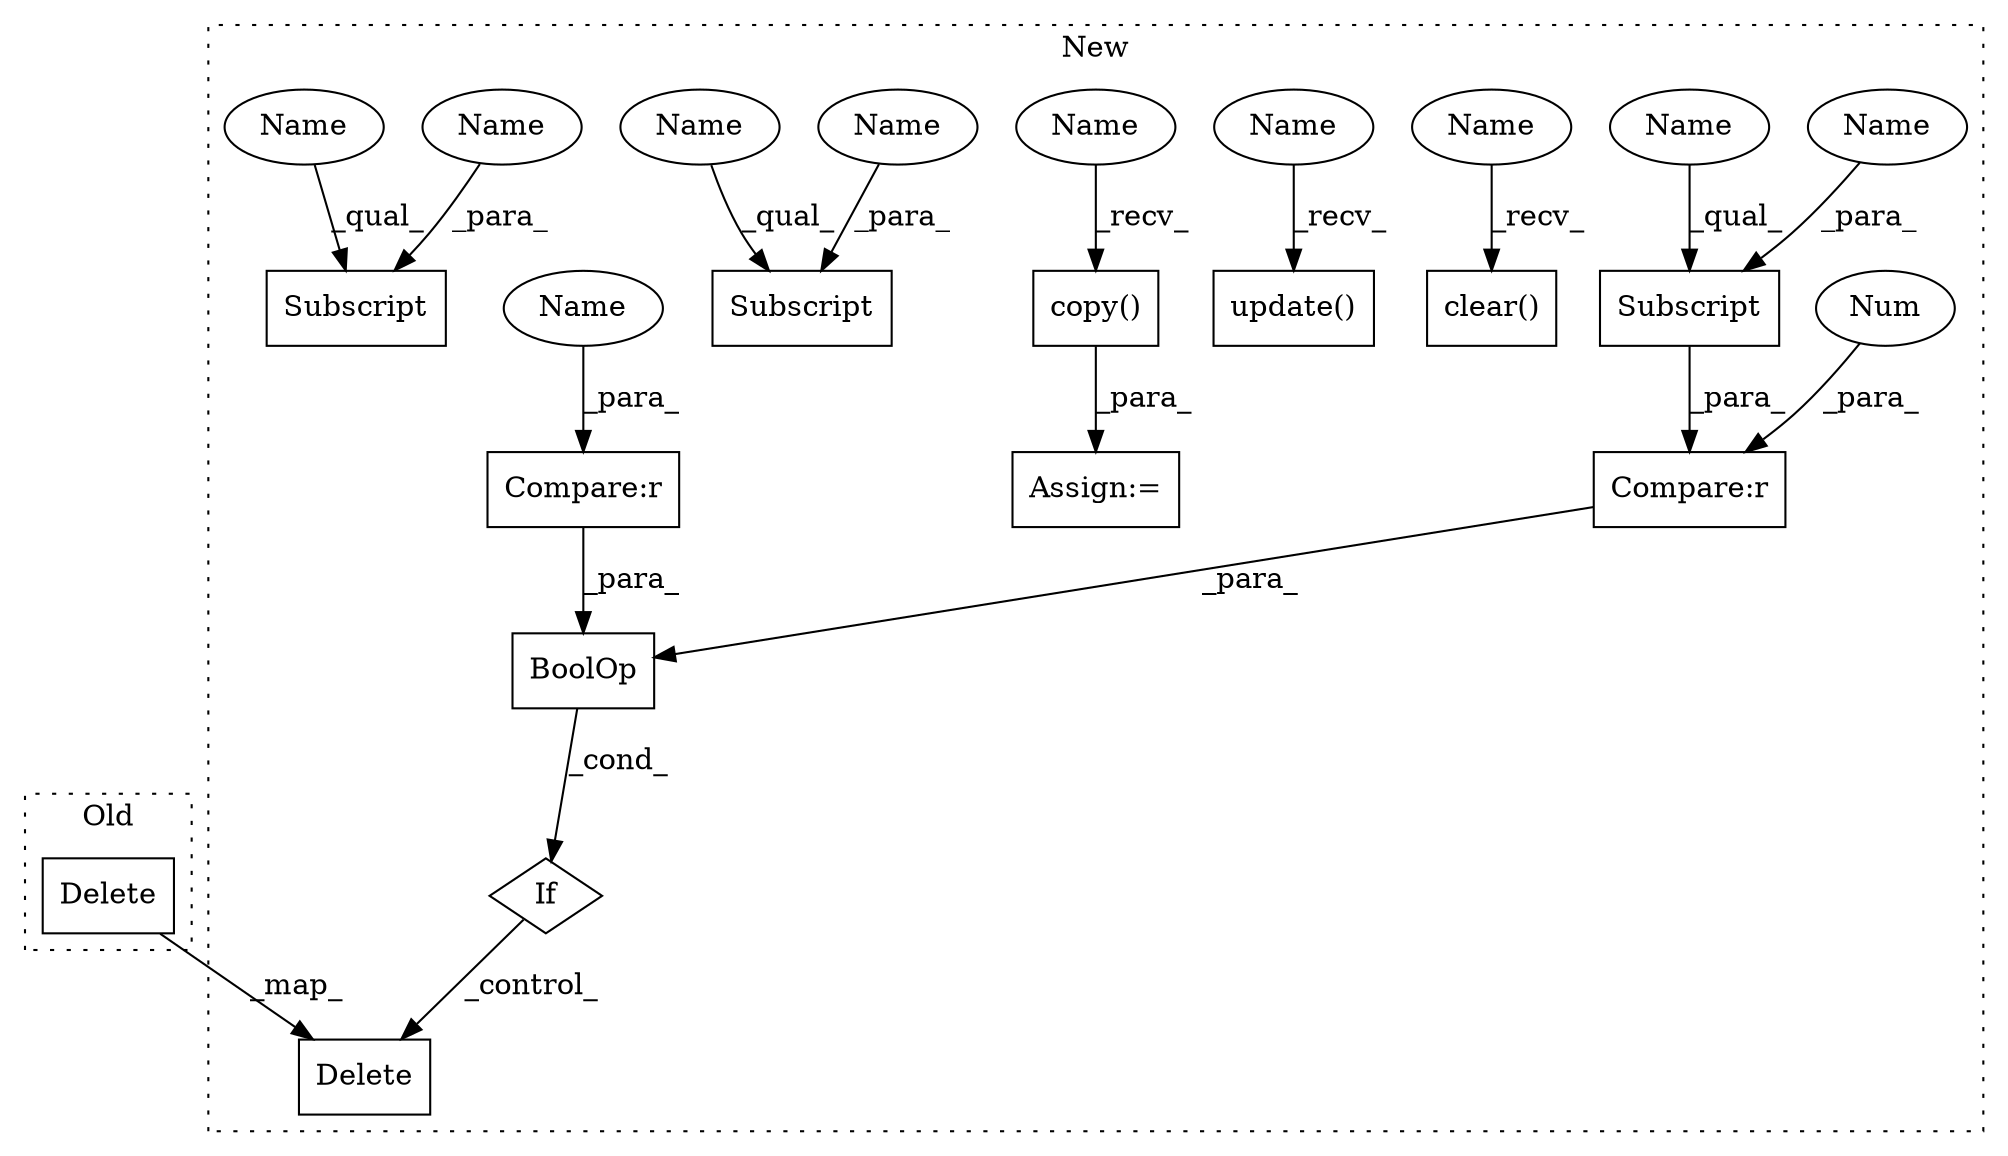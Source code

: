 digraph G {
subgraph cluster0 {
1 [label="Delete" a="101" s="2862" l="29" shape="box"];
label = "Old";
style="dotted";
}
subgraph cluster1 {
2 [label="Delete" a="101" s="3226" l="29" shape="box"];
3 [label="If" a="96" s="3147" l="3" shape="diamond"];
4 [label="Compare:r" a="40" s="3150" l="34" shape="box"];
5 [label="Num" a="76" s="3183" l="1" shape="ellipse"];
6 [label="Compare:r" a="40" s="3189" l="27" shape="box"];
7 [label="Subscript" a="63" s="3053,0" l="29,0" shape="box"];
8 [label="Subscript" a="63" s="3108,0" l="29,0" shape="box"];
9 [label="BoolOp" a="72" s="3150" l="66" shape="box"];
10 [label="Subscript" a="63" s="3150,0" l="29,0" shape="box"];
11 [label="copy()" a="75" s="2941" l="30" shape="box"];
12 [label="Assign:=" a="68" s="2938" l="3" shape="box"];
13 [label="update()" a="75" s="3414,3467" l="31,1" shape="box"];
14 [label="clear()" a="75" s="2980" l="31" shape="box"];
15 [label="Name" a="87" s="2941" l="23" shape="ellipse"];
16 [label="Name" a="87" s="2980" l="23" shape="ellipse"];
17 [label="Name" a="87" s="3414" l="23" shape="ellipse"];
18 [label="Name" a="87" s="3108" l="23" shape="ellipse"];
19 [label="Name" a="87" s="3150" l="23" shape="ellipse"];
20 [label="Name" a="87" s="3053" l="23" shape="ellipse"];
21 [label="Name" a="87" s="3077" l="4" shape="ellipse"];
22 [label="Name" a="87" s="3174" l="4" shape="ellipse"];
23 [label="Name" a="87" s="3189" l="4" shape="ellipse"];
24 [label="Name" a="87" s="3132" l="4" shape="ellipse"];
label = "New";
style="dotted";
}
1 -> 2 [label="_map_"];
3 -> 2 [label="_control_"];
4 -> 9 [label="_para_"];
5 -> 4 [label="_para_"];
6 -> 9 [label="_para_"];
9 -> 3 [label="_cond_"];
10 -> 4 [label="_para_"];
11 -> 12 [label="_para_"];
15 -> 11 [label="_recv_"];
16 -> 14 [label="_recv_"];
17 -> 13 [label="_recv_"];
18 -> 8 [label="_qual_"];
19 -> 10 [label="_qual_"];
20 -> 7 [label="_qual_"];
21 -> 7 [label="_para_"];
22 -> 10 [label="_para_"];
23 -> 6 [label="_para_"];
24 -> 8 [label="_para_"];
}